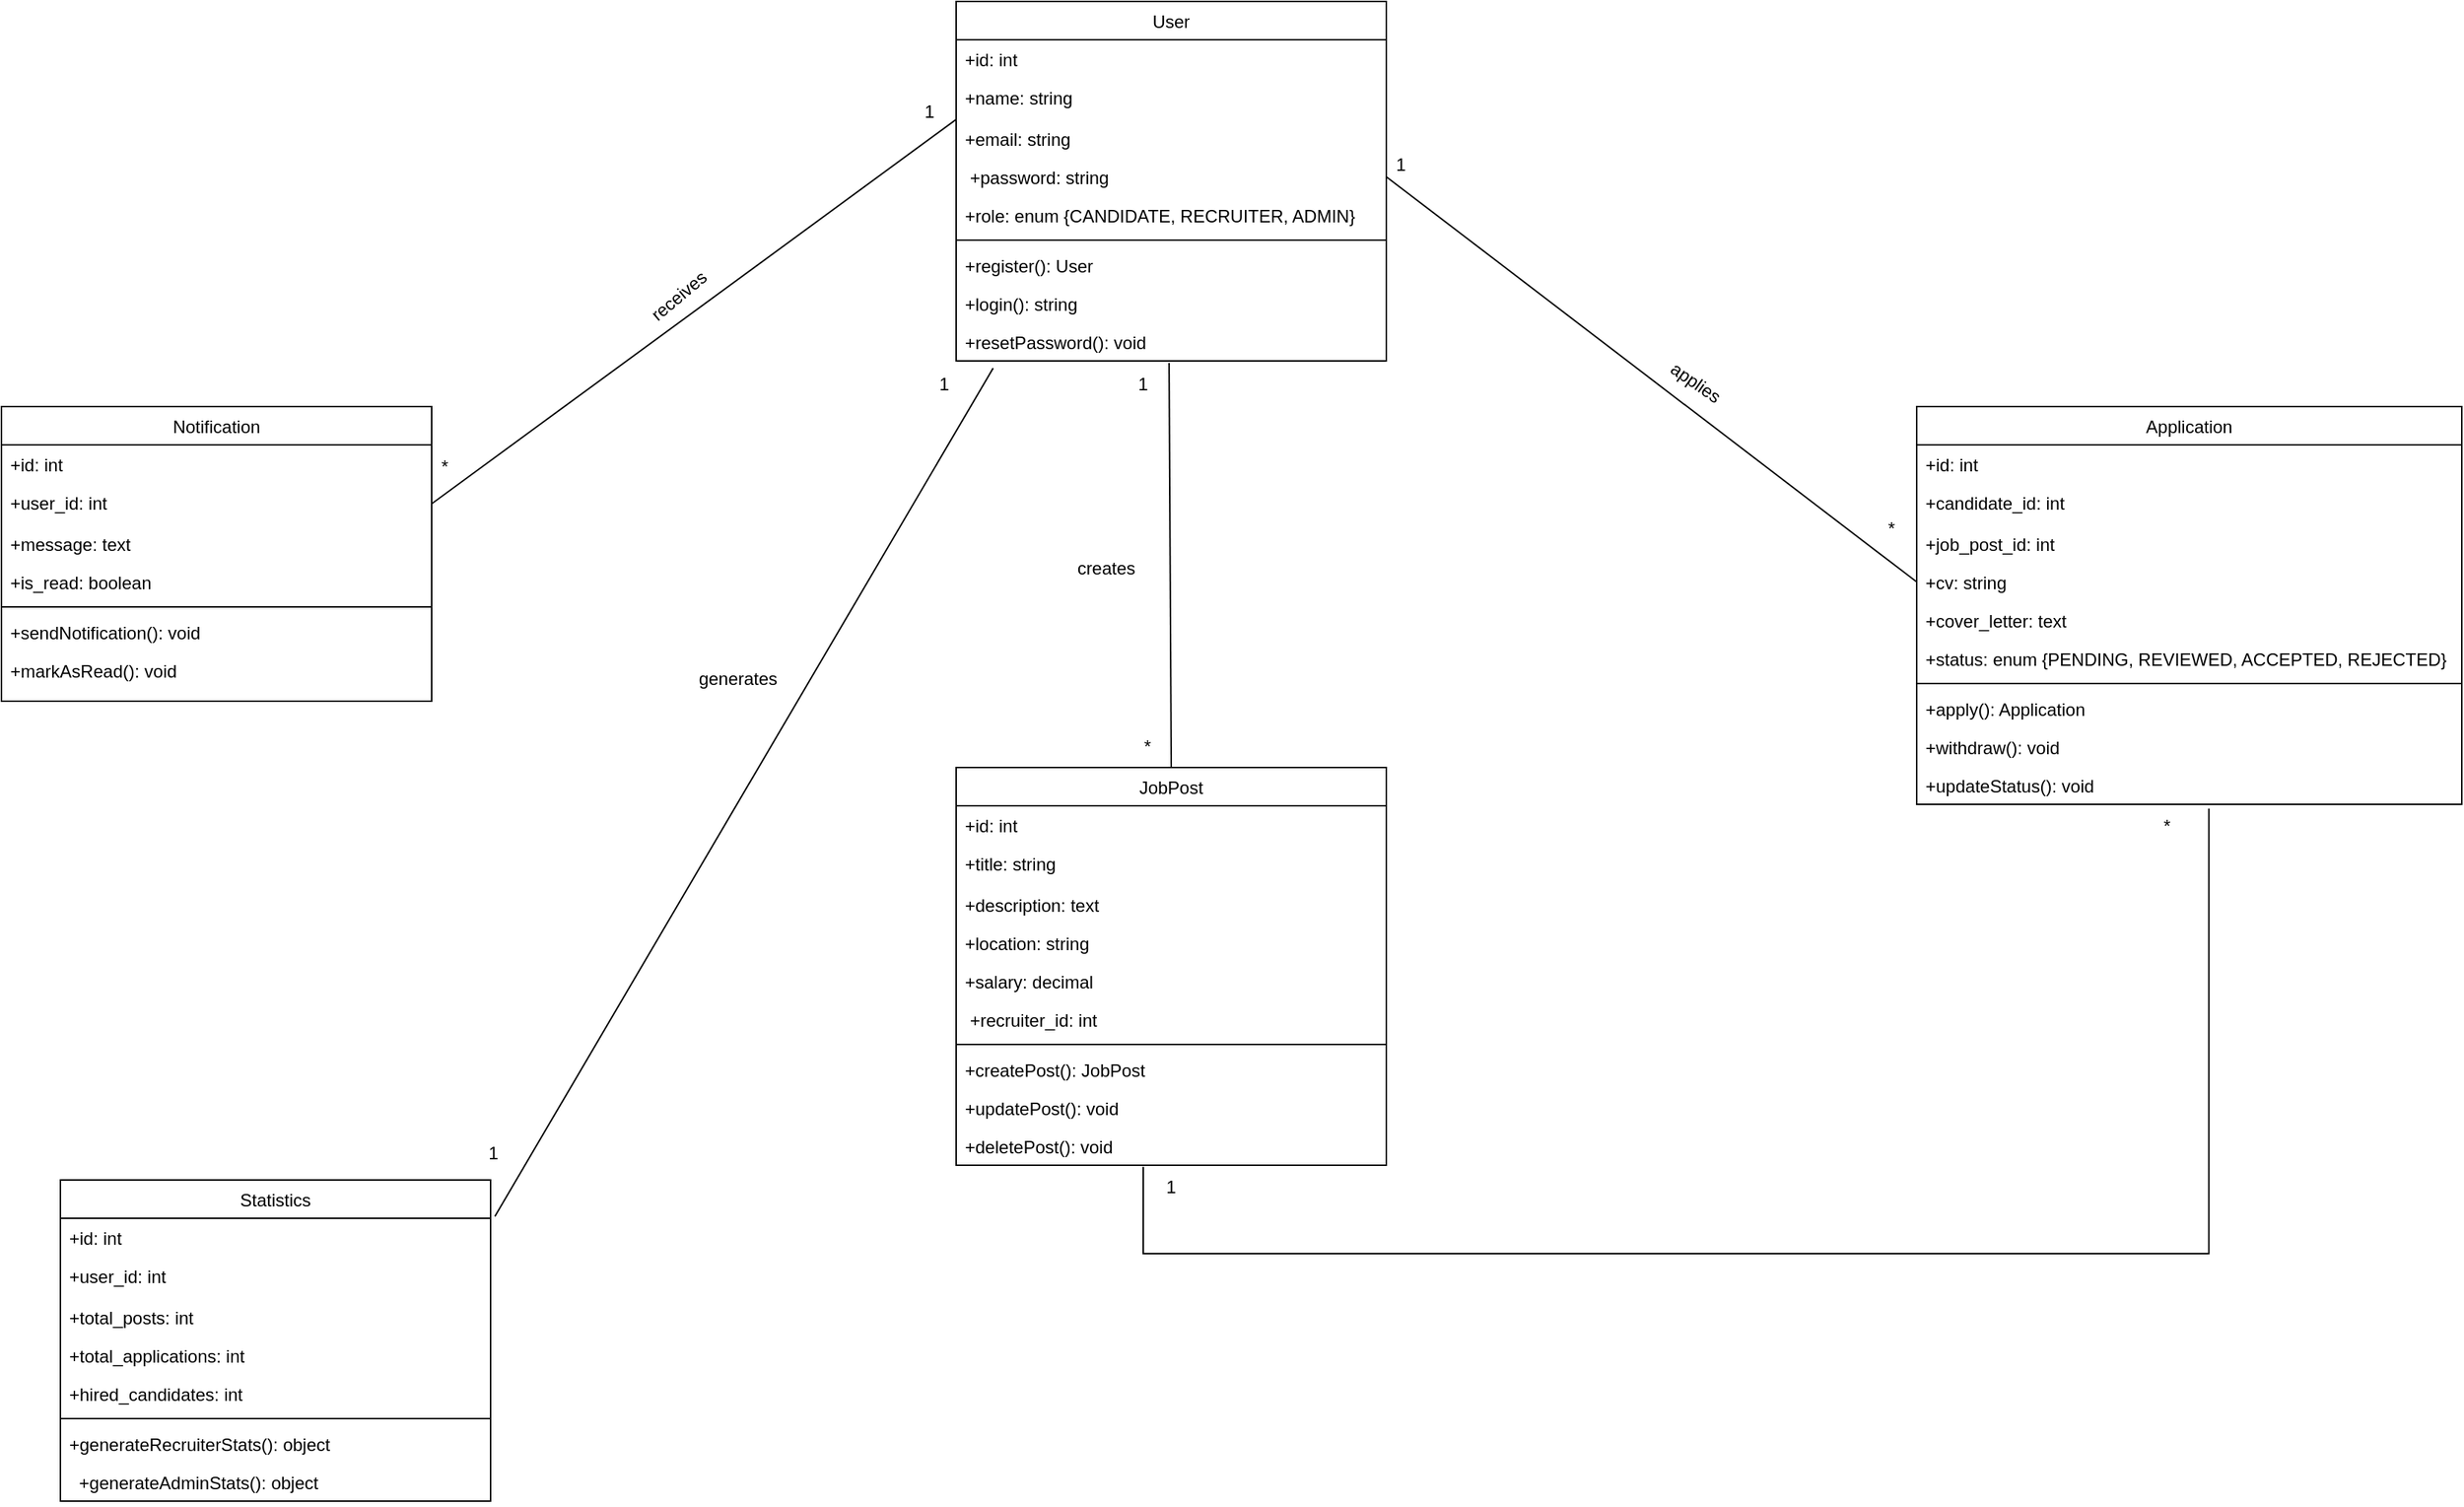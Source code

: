 <mxfile version="26.1.1">
  <diagram id="C5RBs43oDa-KdzZeNtuy" name="Page-1">
    <mxGraphModel dx="1726" dy="395" grid="1" gridSize="10" guides="1" tooltips="1" connect="1" arrows="1" fold="1" page="1" pageScale="1" pageWidth="827" pageHeight="1169" math="0" shadow="0">
      <root>
        <mxCell id="WIyWlLk6GJQsqaUBKTNV-0" />
        <mxCell id="WIyWlLk6GJQsqaUBKTNV-1" parent="WIyWlLk6GJQsqaUBKTNV-0" />
        <mxCell id="zkfFHV4jXpPFQw0GAbJ--17" value="User" style="swimlane;fontStyle=0;align=center;verticalAlign=top;childLayout=stackLayout;horizontal=1;startSize=26;horizontalStack=0;resizeParent=1;resizeLast=0;collapsible=1;marginBottom=0;rounded=0;shadow=0;strokeWidth=1;" parent="WIyWlLk6GJQsqaUBKTNV-1" vertex="1">
          <mxGeometry x="508" y="120" width="292" height="244" as="geometry">
            <mxRectangle x="550" y="140" width="160" height="26" as="alternateBounds" />
          </mxGeometry>
        </mxCell>
        <mxCell id="zkfFHV4jXpPFQw0GAbJ--18" value="+id: int" style="text;align=left;verticalAlign=top;spacingLeft=4;spacingRight=4;overflow=hidden;rotatable=0;points=[[0,0.5],[1,0.5]];portConstraint=eastwest;" parent="zkfFHV4jXpPFQw0GAbJ--17" vertex="1">
          <mxGeometry y="26" width="292" height="26" as="geometry" />
        </mxCell>
        <mxCell id="zkfFHV4jXpPFQw0GAbJ--19" value="+name: string" style="text;align=left;verticalAlign=top;spacingLeft=4;spacingRight=4;overflow=hidden;rotatable=0;points=[[0,0.5],[1,0.5]];portConstraint=eastwest;rounded=0;shadow=0;html=0;" parent="zkfFHV4jXpPFQw0GAbJ--17" vertex="1">
          <mxGeometry y="52" width="292" height="28" as="geometry" />
        </mxCell>
        <mxCell id="zkfFHV4jXpPFQw0GAbJ--20" value="+email: string" style="text;align=left;verticalAlign=top;spacingLeft=4;spacingRight=4;overflow=hidden;rotatable=0;points=[[0,0.5],[1,0.5]];portConstraint=eastwest;rounded=0;shadow=0;html=0;" parent="zkfFHV4jXpPFQw0GAbJ--17" vertex="1">
          <mxGeometry y="80" width="292" height="26" as="geometry" />
        </mxCell>
        <mxCell id="zkfFHV4jXpPFQw0GAbJ--21" value=" +password: string" style="text;align=left;verticalAlign=top;spacingLeft=4;spacingRight=4;overflow=hidden;rotatable=0;points=[[0,0.5],[1,0.5]];portConstraint=eastwest;rounded=0;shadow=0;html=0;" parent="zkfFHV4jXpPFQw0GAbJ--17" vertex="1">
          <mxGeometry y="106" width="292" height="26" as="geometry" />
        </mxCell>
        <mxCell id="zkfFHV4jXpPFQw0GAbJ--22" value="+role: enum {CANDIDATE, RECRUITER, ADMIN}" style="text;align=left;verticalAlign=top;spacingLeft=4;spacingRight=4;overflow=hidden;rotatable=0;points=[[0,0.5],[1,0.5]];portConstraint=eastwest;rounded=0;shadow=0;html=0;" parent="zkfFHV4jXpPFQw0GAbJ--17" vertex="1">
          <mxGeometry y="132" width="292" height="26" as="geometry" />
        </mxCell>
        <mxCell id="zkfFHV4jXpPFQw0GAbJ--23" value="" style="line;html=1;strokeWidth=1;align=left;verticalAlign=middle;spacingTop=-1;spacingLeft=3;spacingRight=3;rotatable=0;labelPosition=right;points=[];portConstraint=eastwest;" parent="zkfFHV4jXpPFQw0GAbJ--17" vertex="1">
          <mxGeometry y="158" width="292" height="8" as="geometry" />
        </mxCell>
        <mxCell id="zkfFHV4jXpPFQw0GAbJ--24" value="+register(): User" style="text;align=left;verticalAlign=top;spacingLeft=4;spacingRight=4;overflow=hidden;rotatable=0;points=[[0,0.5],[1,0.5]];portConstraint=eastwest;" parent="zkfFHV4jXpPFQw0GAbJ--17" vertex="1">
          <mxGeometry y="166" width="292" height="26" as="geometry" />
        </mxCell>
        <mxCell id="zkfFHV4jXpPFQw0GAbJ--25" value="+login(): string" style="text;align=left;verticalAlign=top;spacingLeft=4;spacingRight=4;overflow=hidden;rotatable=0;points=[[0,0.5],[1,0.5]];portConstraint=eastwest;" parent="zkfFHV4jXpPFQw0GAbJ--17" vertex="1">
          <mxGeometry y="192" width="292" height="26" as="geometry" />
        </mxCell>
        <mxCell id="McvtSRhCw-n-5tpOQbnj-2" value="+resetPassword(): void" style="text;align=left;verticalAlign=top;spacingLeft=4;spacingRight=4;overflow=hidden;rotatable=0;points=[[0,0.5],[1,0.5]];portConstraint=eastwest;" parent="zkfFHV4jXpPFQw0GAbJ--17" vertex="1">
          <mxGeometry y="218" width="292" height="26" as="geometry" />
        </mxCell>
        <mxCell id="McvtSRhCw-n-5tpOQbnj-3" value="JobPost" style="swimlane;fontStyle=0;align=center;verticalAlign=top;childLayout=stackLayout;horizontal=1;startSize=26;horizontalStack=0;resizeParent=1;resizeLast=0;collapsible=1;marginBottom=0;rounded=0;shadow=0;strokeWidth=1;" parent="WIyWlLk6GJQsqaUBKTNV-1" vertex="1">
          <mxGeometry x="508" y="640" width="292" height="270" as="geometry">
            <mxRectangle x="550" y="140" width="160" height="26" as="alternateBounds" />
          </mxGeometry>
        </mxCell>
        <mxCell id="McvtSRhCw-n-5tpOQbnj-4" value="+id: int" style="text;align=left;verticalAlign=top;spacingLeft=4;spacingRight=4;overflow=hidden;rotatable=0;points=[[0,0.5],[1,0.5]];portConstraint=eastwest;" parent="McvtSRhCw-n-5tpOQbnj-3" vertex="1">
          <mxGeometry y="26" width="292" height="26" as="geometry" />
        </mxCell>
        <mxCell id="McvtSRhCw-n-5tpOQbnj-5" value="+title: string" style="text;align=left;verticalAlign=top;spacingLeft=4;spacingRight=4;overflow=hidden;rotatable=0;points=[[0,0.5],[1,0.5]];portConstraint=eastwest;rounded=0;shadow=0;html=0;" parent="McvtSRhCw-n-5tpOQbnj-3" vertex="1">
          <mxGeometry y="52" width="292" height="28" as="geometry" />
        </mxCell>
        <mxCell id="McvtSRhCw-n-5tpOQbnj-6" value="+description: text" style="text;align=left;verticalAlign=top;spacingLeft=4;spacingRight=4;overflow=hidden;rotatable=0;points=[[0,0.5],[1,0.5]];portConstraint=eastwest;rounded=0;shadow=0;html=0;" parent="McvtSRhCw-n-5tpOQbnj-3" vertex="1">
          <mxGeometry y="80" width="292" height="26" as="geometry" />
        </mxCell>
        <mxCell id="McvtSRhCw-n-5tpOQbnj-7" value="+location: string" style="text;align=left;verticalAlign=top;spacingLeft=4;spacingRight=4;overflow=hidden;rotatable=0;points=[[0,0.5],[1,0.5]];portConstraint=eastwest;rounded=0;shadow=0;html=0;" parent="McvtSRhCw-n-5tpOQbnj-3" vertex="1">
          <mxGeometry y="106" width="292" height="26" as="geometry" />
        </mxCell>
        <mxCell id="McvtSRhCw-n-5tpOQbnj-8" value="+salary: decimal" style="text;align=left;verticalAlign=top;spacingLeft=4;spacingRight=4;overflow=hidden;rotatable=0;points=[[0,0.5],[1,0.5]];portConstraint=eastwest;rounded=0;shadow=0;html=0;" parent="McvtSRhCw-n-5tpOQbnj-3" vertex="1">
          <mxGeometry y="132" width="292" height="26" as="geometry" />
        </mxCell>
        <mxCell id="McvtSRhCw-n-5tpOQbnj-13" value=" +recruiter_id: int" style="text;align=left;verticalAlign=top;spacingLeft=4;spacingRight=4;overflow=hidden;rotatable=0;points=[[0,0.5],[1,0.5]];portConstraint=eastwest;rounded=0;shadow=0;html=0;" parent="McvtSRhCw-n-5tpOQbnj-3" vertex="1">
          <mxGeometry y="158" width="292" height="26" as="geometry" />
        </mxCell>
        <mxCell id="McvtSRhCw-n-5tpOQbnj-9" value="" style="line;html=1;strokeWidth=1;align=left;verticalAlign=middle;spacingTop=-1;spacingLeft=3;spacingRight=3;rotatable=0;labelPosition=right;points=[];portConstraint=eastwest;" parent="McvtSRhCw-n-5tpOQbnj-3" vertex="1">
          <mxGeometry y="184" width="292" height="8" as="geometry" />
        </mxCell>
        <mxCell id="McvtSRhCw-n-5tpOQbnj-10" value="+createPost(): JobPost" style="text;align=left;verticalAlign=top;spacingLeft=4;spacingRight=4;overflow=hidden;rotatable=0;points=[[0,0.5],[1,0.5]];portConstraint=eastwest;" parent="McvtSRhCw-n-5tpOQbnj-3" vertex="1">
          <mxGeometry y="192" width="292" height="26" as="geometry" />
        </mxCell>
        <mxCell id="McvtSRhCw-n-5tpOQbnj-11" value="+updatePost(): void" style="text;align=left;verticalAlign=top;spacingLeft=4;spacingRight=4;overflow=hidden;rotatable=0;points=[[0,0.5],[1,0.5]];portConstraint=eastwest;" parent="McvtSRhCw-n-5tpOQbnj-3" vertex="1">
          <mxGeometry y="218" width="292" height="26" as="geometry" />
        </mxCell>
        <mxCell id="McvtSRhCw-n-5tpOQbnj-12" value="+deletePost(): void" style="text;align=left;verticalAlign=top;spacingLeft=4;spacingRight=4;overflow=hidden;rotatable=0;points=[[0,0.5],[1,0.5]];portConstraint=eastwest;" parent="McvtSRhCw-n-5tpOQbnj-3" vertex="1">
          <mxGeometry y="244" width="292" height="26" as="geometry" />
        </mxCell>
        <mxCell id="McvtSRhCw-n-5tpOQbnj-14" value="Application" style="swimlane;fontStyle=0;align=center;verticalAlign=top;childLayout=stackLayout;horizontal=1;startSize=26;horizontalStack=0;resizeParent=1;resizeLast=0;collapsible=1;marginBottom=0;rounded=0;shadow=0;strokeWidth=1;" parent="WIyWlLk6GJQsqaUBKTNV-1" vertex="1">
          <mxGeometry x="1160" y="395" width="370" height="270" as="geometry">
            <mxRectangle x="550" y="140" width="160" height="26" as="alternateBounds" />
          </mxGeometry>
        </mxCell>
        <mxCell id="McvtSRhCw-n-5tpOQbnj-15" value="+id: int" style="text;align=left;verticalAlign=top;spacingLeft=4;spacingRight=4;overflow=hidden;rotatable=0;points=[[0,0.5],[1,0.5]];portConstraint=eastwest;" parent="McvtSRhCw-n-5tpOQbnj-14" vertex="1">
          <mxGeometry y="26" width="370" height="26" as="geometry" />
        </mxCell>
        <mxCell id="McvtSRhCw-n-5tpOQbnj-16" value="+candidate_id: int" style="text;align=left;verticalAlign=top;spacingLeft=4;spacingRight=4;overflow=hidden;rotatable=0;points=[[0,0.5],[1,0.5]];portConstraint=eastwest;rounded=0;shadow=0;html=0;" parent="McvtSRhCw-n-5tpOQbnj-14" vertex="1">
          <mxGeometry y="52" width="370" height="28" as="geometry" />
        </mxCell>
        <mxCell id="McvtSRhCw-n-5tpOQbnj-17" value="+job_post_id: int" style="text;align=left;verticalAlign=top;spacingLeft=4;spacingRight=4;overflow=hidden;rotatable=0;points=[[0,0.5],[1,0.5]];portConstraint=eastwest;rounded=0;shadow=0;html=0;" parent="McvtSRhCw-n-5tpOQbnj-14" vertex="1">
          <mxGeometry y="80" width="370" height="26" as="geometry" />
        </mxCell>
        <mxCell id="McvtSRhCw-n-5tpOQbnj-18" value="+cv: string" style="text;align=left;verticalAlign=top;spacingLeft=4;spacingRight=4;overflow=hidden;rotatable=0;points=[[0,0.5],[1,0.5]];portConstraint=eastwest;rounded=0;shadow=0;html=0;" parent="McvtSRhCw-n-5tpOQbnj-14" vertex="1">
          <mxGeometry y="106" width="370" height="26" as="geometry" />
        </mxCell>
        <mxCell id="McvtSRhCw-n-5tpOQbnj-19" value="+cover_letter: text" style="text;align=left;verticalAlign=top;spacingLeft=4;spacingRight=4;overflow=hidden;rotatable=0;points=[[0,0.5],[1,0.5]];portConstraint=eastwest;rounded=0;shadow=0;html=0;" parent="McvtSRhCw-n-5tpOQbnj-14" vertex="1">
          <mxGeometry y="132" width="370" height="26" as="geometry" />
        </mxCell>
        <mxCell id="McvtSRhCw-n-5tpOQbnj-20" value="+status: enum {PENDING, REVIEWED, ACCEPTED, REJECTED}" style="text;align=left;verticalAlign=top;spacingLeft=4;spacingRight=4;overflow=hidden;rotatable=0;points=[[0,0.5],[1,0.5]];portConstraint=eastwest;rounded=0;shadow=0;html=0;" parent="McvtSRhCw-n-5tpOQbnj-14" vertex="1">
          <mxGeometry y="158" width="370" height="26" as="geometry" />
        </mxCell>
        <mxCell id="McvtSRhCw-n-5tpOQbnj-21" value="" style="line;html=1;strokeWidth=1;align=left;verticalAlign=middle;spacingTop=-1;spacingLeft=3;spacingRight=3;rotatable=0;labelPosition=right;points=[];portConstraint=eastwest;" parent="McvtSRhCw-n-5tpOQbnj-14" vertex="1">
          <mxGeometry y="184" width="370" height="8" as="geometry" />
        </mxCell>
        <mxCell id="McvtSRhCw-n-5tpOQbnj-22" value="+apply(): Application" style="text;align=left;verticalAlign=top;spacingLeft=4;spacingRight=4;overflow=hidden;rotatable=0;points=[[0,0.5],[1,0.5]];portConstraint=eastwest;" parent="McvtSRhCw-n-5tpOQbnj-14" vertex="1">
          <mxGeometry y="192" width="370" height="26" as="geometry" />
        </mxCell>
        <mxCell id="McvtSRhCw-n-5tpOQbnj-23" value="+withdraw(): void" style="text;align=left;verticalAlign=top;spacingLeft=4;spacingRight=4;overflow=hidden;rotatable=0;points=[[0,0.5],[1,0.5]];portConstraint=eastwest;" parent="McvtSRhCw-n-5tpOQbnj-14" vertex="1">
          <mxGeometry y="218" width="370" height="26" as="geometry" />
        </mxCell>
        <mxCell id="McvtSRhCw-n-5tpOQbnj-24" value="+updateStatus(): void" style="text;align=left;verticalAlign=top;spacingLeft=4;spacingRight=4;overflow=hidden;rotatable=0;points=[[0,0.5],[1,0.5]];portConstraint=eastwest;" parent="McvtSRhCw-n-5tpOQbnj-14" vertex="1">
          <mxGeometry y="244" width="370" height="26" as="geometry" />
        </mxCell>
        <mxCell id="McvtSRhCw-n-5tpOQbnj-25" value="Notification" style="swimlane;fontStyle=0;align=center;verticalAlign=top;childLayout=stackLayout;horizontal=1;startSize=26;horizontalStack=0;resizeParent=1;resizeLast=0;collapsible=1;marginBottom=0;rounded=0;shadow=0;strokeWidth=1;" parent="WIyWlLk6GJQsqaUBKTNV-1" vertex="1">
          <mxGeometry x="-140" y="395" width="292" height="200" as="geometry">
            <mxRectangle x="550" y="140" width="160" height="26" as="alternateBounds" />
          </mxGeometry>
        </mxCell>
        <mxCell id="McvtSRhCw-n-5tpOQbnj-26" value="+id: int" style="text;align=left;verticalAlign=top;spacingLeft=4;spacingRight=4;overflow=hidden;rotatable=0;points=[[0,0.5],[1,0.5]];portConstraint=eastwest;" parent="McvtSRhCw-n-5tpOQbnj-25" vertex="1">
          <mxGeometry y="26" width="292" height="26" as="geometry" />
        </mxCell>
        <mxCell id="McvtSRhCw-n-5tpOQbnj-27" value="+user_id: int" style="text;align=left;verticalAlign=top;spacingLeft=4;spacingRight=4;overflow=hidden;rotatable=0;points=[[0,0.5],[1,0.5]];portConstraint=eastwest;rounded=0;shadow=0;html=0;" parent="McvtSRhCw-n-5tpOQbnj-25" vertex="1">
          <mxGeometry y="52" width="292" height="28" as="geometry" />
        </mxCell>
        <mxCell id="McvtSRhCw-n-5tpOQbnj-28" value="+message: text" style="text;align=left;verticalAlign=top;spacingLeft=4;spacingRight=4;overflow=hidden;rotatable=0;points=[[0,0.5],[1,0.5]];portConstraint=eastwest;rounded=0;shadow=0;html=0;" parent="McvtSRhCw-n-5tpOQbnj-25" vertex="1">
          <mxGeometry y="80" width="292" height="26" as="geometry" />
        </mxCell>
        <mxCell id="McvtSRhCw-n-5tpOQbnj-29" value="+is_read: boolean" style="text;align=left;verticalAlign=top;spacingLeft=4;spacingRight=4;overflow=hidden;rotatable=0;points=[[0,0.5],[1,0.5]];portConstraint=eastwest;rounded=0;shadow=0;html=0;" parent="McvtSRhCw-n-5tpOQbnj-25" vertex="1">
          <mxGeometry y="106" width="292" height="26" as="geometry" />
        </mxCell>
        <mxCell id="McvtSRhCw-n-5tpOQbnj-32" value="" style="line;html=1;strokeWidth=1;align=left;verticalAlign=middle;spacingTop=-1;spacingLeft=3;spacingRight=3;rotatable=0;labelPosition=right;points=[];portConstraint=eastwest;" parent="McvtSRhCw-n-5tpOQbnj-25" vertex="1">
          <mxGeometry y="132" width="292" height="8" as="geometry" />
        </mxCell>
        <mxCell id="McvtSRhCw-n-5tpOQbnj-33" value="+sendNotification(): void" style="text;align=left;verticalAlign=top;spacingLeft=4;spacingRight=4;overflow=hidden;rotatable=0;points=[[0,0.5],[1,0.5]];portConstraint=eastwest;" parent="McvtSRhCw-n-5tpOQbnj-25" vertex="1">
          <mxGeometry y="140" width="292" height="26" as="geometry" />
        </mxCell>
        <mxCell id="McvtSRhCw-n-5tpOQbnj-34" value="+markAsRead(): void" style="text;align=left;verticalAlign=top;spacingLeft=4;spacingRight=4;overflow=hidden;rotatable=0;points=[[0,0.5],[1,0.5]];portConstraint=eastwest;" parent="McvtSRhCw-n-5tpOQbnj-25" vertex="1">
          <mxGeometry y="166" width="292" height="26" as="geometry" />
        </mxCell>
        <mxCell id="McvtSRhCw-n-5tpOQbnj-36" value="Statistics" style="swimlane;fontStyle=0;align=center;verticalAlign=top;childLayout=stackLayout;horizontal=1;startSize=26;horizontalStack=0;resizeParent=1;resizeLast=0;collapsible=1;marginBottom=0;rounded=0;shadow=0;strokeWidth=1;" parent="WIyWlLk6GJQsqaUBKTNV-1" vertex="1">
          <mxGeometry x="-100" y="920" width="292" height="218" as="geometry">
            <mxRectangle x="550" y="140" width="160" height="26" as="alternateBounds" />
          </mxGeometry>
        </mxCell>
        <mxCell id="McvtSRhCw-n-5tpOQbnj-37" value="+id: int" style="text;align=left;verticalAlign=top;spacingLeft=4;spacingRight=4;overflow=hidden;rotatable=0;points=[[0,0.5],[1,0.5]];portConstraint=eastwest;" parent="McvtSRhCw-n-5tpOQbnj-36" vertex="1">
          <mxGeometry y="26" width="292" height="26" as="geometry" />
        </mxCell>
        <mxCell id="McvtSRhCw-n-5tpOQbnj-38" value="+user_id: int" style="text;align=left;verticalAlign=top;spacingLeft=4;spacingRight=4;overflow=hidden;rotatable=0;points=[[0,0.5],[1,0.5]];portConstraint=eastwest;rounded=0;shadow=0;html=0;" parent="McvtSRhCw-n-5tpOQbnj-36" vertex="1">
          <mxGeometry y="52" width="292" height="28" as="geometry" />
        </mxCell>
        <mxCell id="McvtSRhCw-n-5tpOQbnj-39" value="+total_posts: int" style="text;align=left;verticalAlign=top;spacingLeft=4;spacingRight=4;overflow=hidden;rotatable=0;points=[[0,0.5],[1,0.5]];portConstraint=eastwest;rounded=0;shadow=0;html=0;" parent="McvtSRhCw-n-5tpOQbnj-36" vertex="1">
          <mxGeometry y="80" width="292" height="26" as="geometry" />
        </mxCell>
        <mxCell id="McvtSRhCw-n-5tpOQbnj-40" value="+total_applications: int" style="text;align=left;verticalAlign=top;spacingLeft=4;spacingRight=4;overflow=hidden;rotatable=0;points=[[0,0.5],[1,0.5]];portConstraint=eastwest;rounded=0;shadow=0;html=0;" parent="McvtSRhCw-n-5tpOQbnj-36" vertex="1">
          <mxGeometry y="106" width="292" height="26" as="geometry" />
        </mxCell>
        <mxCell id="McvtSRhCw-n-5tpOQbnj-44" value="+hired_candidates: int" style="text;align=left;verticalAlign=top;spacingLeft=4;spacingRight=4;overflow=hidden;rotatable=0;points=[[0,0.5],[1,0.5]];portConstraint=eastwest;rounded=0;shadow=0;html=0;" parent="McvtSRhCw-n-5tpOQbnj-36" vertex="1">
          <mxGeometry y="132" width="292" height="26" as="geometry" />
        </mxCell>
        <mxCell id="McvtSRhCw-n-5tpOQbnj-41" value="" style="line;html=1;strokeWidth=1;align=left;verticalAlign=middle;spacingTop=-1;spacingLeft=3;spacingRight=3;rotatable=0;labelPosition=right;points=[];portConstraint=eastwest;" parent="McvtSRhCw-n-5tpOQbnj-36" vertex="1">
          <mxGeometry y="158" width="292" height="8" as="geometry" />
        </mxCell>
        <mxCell id="McvtSRhCw-n-5tpOQbnj-42" value="+generateRecruiterStats(): object" style="text;align=left;verticalAlign=top;spacingLeft=4;spacingRight=4;overflow=hidden;rotatable=0;points=[[0,0.5],[1,0.5]];portConstraint=eastwest;" parent="McvtSRhCw-n-5tpOQbnj-36" vertex="1">
          <mxGeometry y="166" width="292" height="26" as="geometry" />
        </mxCell>
        <mxCell id="McvtSRhCw-n-5tpOQbnj-43" value="  +generateAdminStats(): object" style="text;align=left;verticalAlign=top;spacingLeft=4;spacingRight=4;overflow=hidden;rotatable=0;points=[[0,0.5],[1,0.5]];portConstraint=eastwest;" parent="McvtSRhCw-n-5tpOQbnj-36" vertex="1">
          <mxGeometry y="192" width="292" height="26" as="geometry" />
        </mxCell>
        <mxCell id="McvtSRhCw-n-5tpOQbnj-45" value="" style="endArrow=none;html=1;rounded=0;entryX=0.495;entryY=1.051;entryDx=0;entryDy=0;entryPerimeter=0;exitX=0.5;exitY=0;exitDx=0;exitDy=0;" parent="WIyWlLk6GJQsqaUBKTNV-1" source="McvtSRhCw-n-5tpOQbnj-3" target="McvtSRhCw-n-5tpOQbnj-2" edge="1">
          <mxGeometry width="50" height="50" relative="1" as="geometry">
            <mxPoint x="570" y="550" as="sourcePoint" />
            <mxPoint x="620" y="500" as="targetPoint" />
          </mxGeometry>
        </mxCell>
        <mxCell id="McvtSRhCw-n-5tpOQbnj-46" value="1" style="text;html=1;align=center;verticalAlign=middle;whiteSpace=wrap;rounded=0;" parent="WIyWlLk6GJQsqaUBKTNV-1" vertex="1">
          <mxGeometry x="605" y="365" width="60" height="30" as="geometry" />
        </mxCell>
        <mxCell id="McvtSRhCw-n-5tpOQbnj-47" value="*" style="text;html=1;align=center;verticalAlign=middle;whiteSpace=wrap;rounded=0;" parent="WIyWlLk6GJQsqaUBKTNV-1" vertex="1">
          <mxGeometry x="608" y="611" width="60" height="30" as="geometry" />
        </mxCell>
        <mxCell id="McvtSRhCw-n-5tpOQbnj-48" value="creates" style="text;html=1;align=center;verticalAlign=middle;whiteSpace=wrap;rounded=0;" parent="WIyWlLk6GJQsqaUBKTNV-1" vertex="1">
          <mxGeometry x="580" y="490" width="60" height="30" as="geometry" />
        </mxCell>
        <mxCell id="McvtSRhCw-n-5tpOQbnj-49" value="" style="endArrow=none;html=1;rounded=0;exitX=1;exitY=0.5;exitDx=0;exitDy=0;entryX=0;entryY=0.5;entryDx=0;entryDy=0;" parent="WIyWlLk6GJQsqaUBKTNV-1" source="zkfFHV4jXpPFQw0GAbJ--21" target="McvtSRhCw-n-5tpOQbnj-18" edge="1">
          <mxGeometry width="50" height="50" relative="1" as="geometry">
            <mxPoint x="950" y="400" as="sourcePoint" />
            <mxPoint x="1000" y="350" as="targetPoint" />
          </mxGeometry>
        </mxCell>
        <mxCell id="McvtSRhCw-n-5tpOQbnj-50" value="1" style="text;html=1;align=center;verticalAlign=middle;whiteSpace=wrap;rounded=0;" parent="WIyWlLk6GJQsqaUBKTNV-1" vertex="1">
          <mxGeometry x="780" y="216" width="60" height="30" as="geometry" />
        </mxCell>
        <mxCell id="McvtSRhCw-n-5tpOQbnj-51" value="*" style="text;html=1;align=center;verticalAlign=middle;whiteSpace=wrap;rounded=0;" parent="WIyWlLk6GJQsqaUBKTNV-1" vertex="1">
          <mxGeometry x="1113" y="463" width="60" height="30" as="geometry" />
        </mxCell>
        <mxCell id="McvtSRhCw-n-5tpOQbnj-52" value="applies" style="text;html=1;align=center;verticalAlign=middle;whiteSpace=wrap;rounded=0;rotation=35;" parent="WIyWlLk6GJQsqaUBKTNV-1" vertex="1">
          <mxGeometry x="980" y="364" width="60" height="30" as="geometry" />
        </mxCell>
        <mxCell id="McvtSRhCw-n-5tpOQbnj-53" value="" style="endArrow=none;html=1;rounded=0;edgeStyle=orthogonalEdgeStyle;entryX=0.536;entryY=1.109;entryDx=0;entryDy=0;entryPerimeter=0;exitX=0.435;exitY=1.045;exitDx=0;exitDy=0;exitPerimeter=0;" parent="WIyWlLk6GJQsqaUBKTNV-1" source="McvtSRhCw-n-5tpOQbnj-12" target="McvtSRhCw-n-5tpOQbnj-24" edge="1">
          <mxGeometry width="50" height="50" relative="1" as="geometry">
            <mxPoint x="650" y="950" as="sourcePoint" />
            <mxPoint x="1000" y="780" as="targetPoint" />
            <Array as="points">
              <mxPoint x="635" y="970" />
              <mxPoint x="1358" y="970" />
            </Array>
          </mxGeometry>
        </mxCell>
        <mxCell id="McvtSRhCw-n-5tpOQbnj-54" value="1" style="text;html=1;align=center;verticalAlign=middle;whiteSpace=wrap;rounded=0;" parent="WIyWlLk6GJQsqaUBKTNV-1" vertex="1">
          <mxGeometry x="624" y="910" width="60" height="30" as="geometry" />
        </mxCell>
        <mxCell id="McvtSRhCw-n-5tpOQbnj-55" value="*" style="text;html=1;align=center;verticalAlign=middle;whiteSpace=wrap;rounded=0;" parent="WIyWlLk6GJQsqaUBKTNV-1" vertex="1">
          <mxGeometry x="1300" y="665" width="60" height="30" as="geometry" />
        </mxCell>
        <mxCell id="McvtSRhCw-n-5tpOQbnj-57" value="" style="endArrow=none;html=1;rounded=0;entryX=1;entryY=0.5;entryDx=0;entryDy=0;exitX=-0.001;exitY=0.013;exitDx=0;exitDy=0;exitPerimeter=0;" parent="WIyWlLk6GJQsqaUBKTNV-1" source="zkfFHV4jXpPFQw0GAbJ--20" target="McvtSRhCw-n-5tpOQbnj-27" edge="1">
          <mxGeometry width="50" height="50" relative="1" as="geometry">
            <mxPoint x="810" y="249" as="sourcePoint" />
            <mxPoint x="1170" y="524" as="targetPoint" />
          </mxGeometry>
        </mxCell>
        <mxCell id="McvtSRhCw-n-5tpOQbnj-58" value="1" style="text;html=1;align=center;verticalAlign=middle;whiteSpace=wrap;rounded=0;" parent="WIyWlLk6GJQsqaUBKTNV-1" vertex="1">
          <mxGeometry x="460" y="180" width="60" height="30" as="geometry" />
        </mxCell>
        <mxCell id="McvtSRhCw-n-5tpOQbnj-59" value="*" style="text;html=1;align=center;verticalAlign=middle;whiteSpace=wrap;rounded=0;" parent="WIyWlLk6GJQsqaUBKTNV-1" vertex="1">
          <mxGeometry x="131" y="421" width="60" height="30" as="geometry" />
        </mxCell>
        <mxCell id="McvtSRhCw-n-5tpOQbnj-60" value="receives" style="text;html=1;align=center;verticalAlign=middle;whiteSpace=wrap;rounded=0;rotation=-40;" parent="WIyWlLk6GJQsqaUBKTNV-1" vertex="1">
          <mxGeometry x="290" y="305" width="60" height="30" as="geometry" />
        </mxCell>
        <mxCell id="McvtSRhCw-n-5tpOQbnj-61" value="" style="endArrow=none;html=1;rounded=0;entryX=1.01;entryY=-0.05;entryDx=0;entryDy=0;entryPerimeter=0;exitX=0.086;exitY=1.19;exitDx=0;exitDy=0;exitPerimeter=0;" parent="WIyWlLk6GJQsqaUBKTNV-1" source="McvtSRhCw-n-5tpOQbnj-2" target="McvtSRhCw-n-5tpOQbnj-37" edge="1">
          <mxGeometry width="50" height="50" relative="1" as="geometry">
            <mxPoint x="518" y="210" as="sourcePoint" />
            <mxPoint x="162" y="471" as="targetPoint" />
          </mxGeometry>
        </mxCell>
        <mxCell id="McvtSRhCw-n-5tpOQbnj-62" value="1" style="text;html=1;align=center;verticalAlign=middle;whiteSpace=wrap;rounded=0;" parent="WIyWlLk6GJQsqaUBKTNV-1" vertex="1">
          <mxGeometry x="470" y="365" width="60" height="30" as="geometry" />
        </mxCell>
        <mxCell id="McvtSRhCw-n-5tpOQbnj-63" value="1" style="text;html=1;align=center;verticalAlign=middle;whiteSpace=wrap;rounded=0;" parent="WIyWlLk6GJQsqaUBKTNV-1" vertex="1">
          <mxGeometry x="164" y="887" width="60" height="30" as="geometry" />
        </mxCell>
        <mxCell id="McvtSRhCw-n-5tpOQbnj-64" value="generates" style="text;html=1;align=center;verticalAlign=middle;whiteSpace=wrap;rounded=0;" parent="WIyWlLk6GJQsqaUBKTNV-1" vertex="1">
          <mxGeometry x="330" y="565" width="60" height="30" as="geometry" />
        </mxCell>
      </root>
    </mxGraphModel>
  </diagram>
</mxfile>
